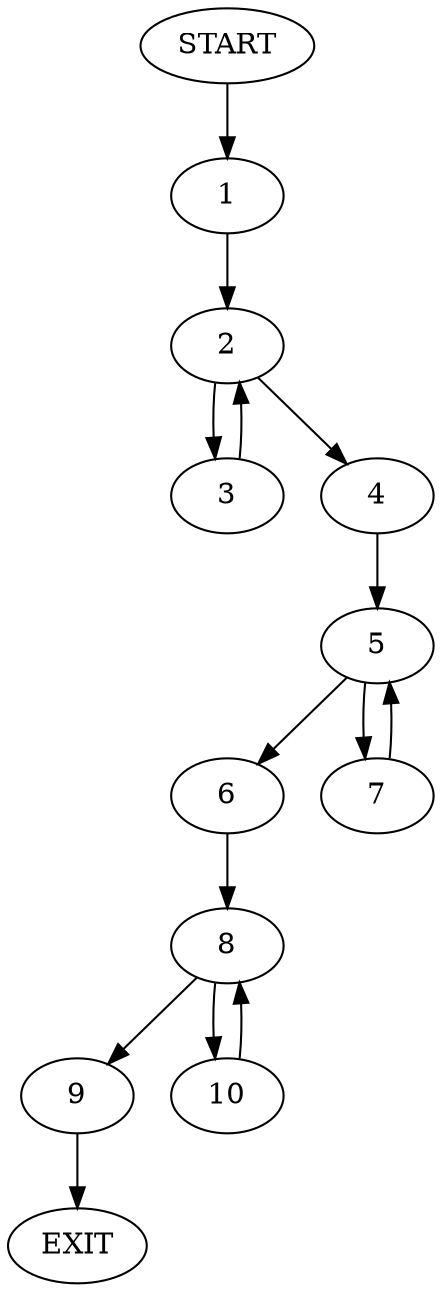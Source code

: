 digraph {
0 [label="START"]
11 [label="EXIT"]
0 -> 1
1 -> 2
2 -> 3
2 -> 4
3 -> 2
4 -> 5
5 -> 6
5 -> 7
7 -> 5
6 -> 8
8 -> 9
8 -> 10
9 -> 11
10 -> 8
}
